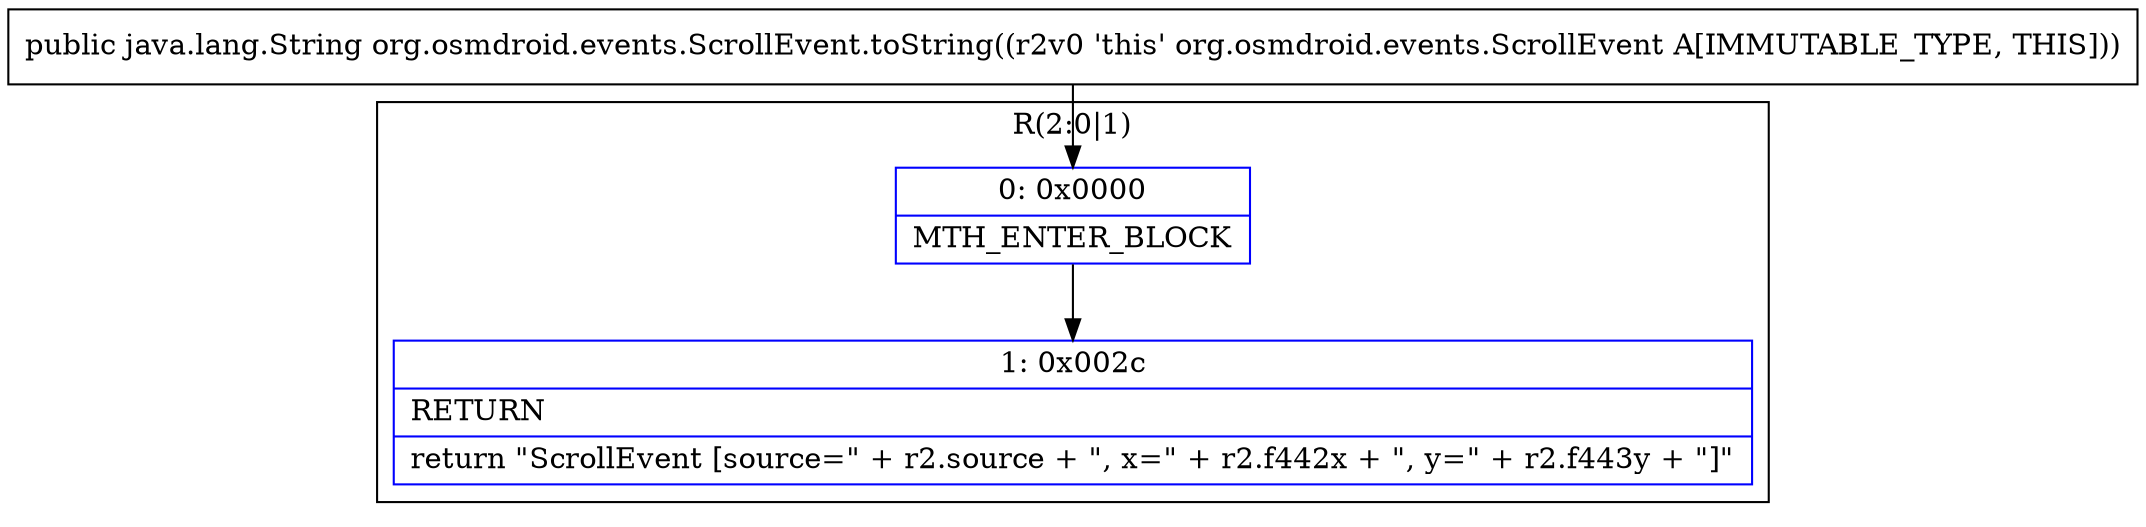 digraph "CFG fororg.osmdroid.events.ScrollEvent.toString()Ljava\/lang\/String;" {
subgraph cluster_Region_1415593559 {
label = "R(2:0|1)";
node [shape=record,color=blue];
Node_0 [shape=record,label="{0\:\ 0x0000|MTH_ENTER_BLOCK\l}"];
Node_1 [shape=record,label="{1\:\ 0x002c|RETURN\l|return \"ScrollEvent [source=\" + r2.source + \", x=\" + r2.f442x + \", y=\" + r2.f443y + \"]\"\l}"];
}
MethodNode[shape=record,label="{public java.lang.String org.osmdroid.events.ScrollEvent.toString((r2v0 'this' org.osmdroid.events.ScrollEvent A[IMMUTABLE_TYPE, THIS])) }"];
MethodNode -> Node_0;
Node_0 -> Node_1;
}

